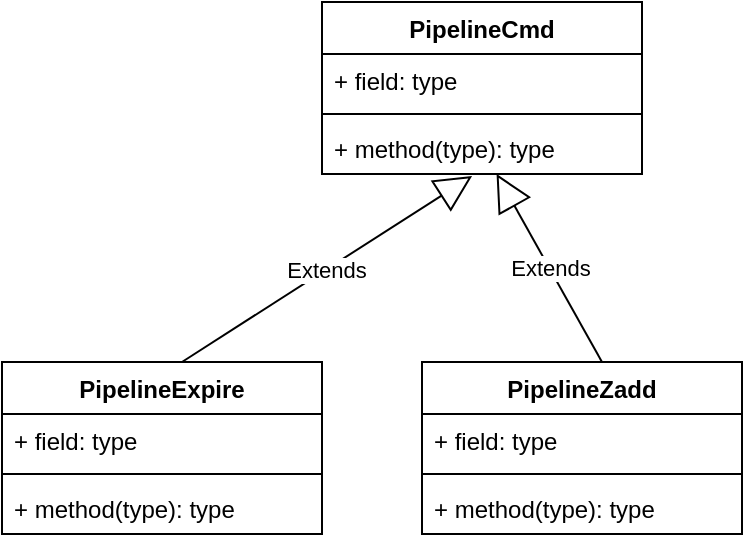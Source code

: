 <mxfile version="13.7.9" type="device"><diagram id="D8SsjBFZjuvEez6KN3KV" name="第 1 页"><mxGraphModel dx="1186" dy="598" grid="1" gridSize="10" guides="1" tooltips="1" connect="1" arrows="1" fold="1" page="1" pageScale="1" pageWidth="3300" pageHeight="4681" math="0" shadow="0"><root><mxCell id="0"/><mxCell id="1" parent="0"/><mxCell id="7MwBRm4dw2ZRjf4PJhwz-1" value="PipelineCmd" style="swimlane;fontStyle=1;align=center;verticalAlign=top;childLayout=stackLayout;horizontal=1;startSize=26;horizontalStack=0;resizeParent=1;resizeParentMax=0;resizeLast=0;collapsible=1;marginBottom=0;" vertex="1" parent="1"><mxGeometry x="420" y="60" width="160" height="86" as="geometry"/></mxCell><mxCell id="7MwBRm4dw2ZRjf4PJhwz-2" value="+ field: type" style="text;strokeColor=none;fillColor=none;align=left;verticalAlign=top;spacingLeft=4;spacingRight=4;overflow=hidden;rotatable=0;points=[[0,0.5],[1,0.5]];portConstraint=eastwest;" vertex="1" parent="7MwBRm4dw2ZRjf4PJhwz-1"><mxGeometry y="26" width="160" height="26" as="geometry"/></mxCell><mxCell id="7MwBRm4dw2ZRjf4PJhwz-3" value="" style="line;strokeWidth=1;fillColor=none;align=left;verticalAlign=middle;spacingTop=-1;spacingLeft=3;spacingRight=3;rotatable=0;labelPosition=right;points=[];portConstraint=eastwest;" vertex="1" parent="7MwBRm4dw2ZRjf4PJhwz-1"><mxGeometry y="52" width="160" height="8" as="geometry"/></mxCell><mxCell id="7MwBRm4dw2ZRjf4PJhwz-4" value="+ method(type): type" style="text;strokeColor=none;fillColor=none;align=left;verticalAlign=top;spacingLeft=4;spacingRight=4;overflow=hidden;rotatable=0;points=[[0,0.5],[1,0.5]];portConstraint=eastwest;" vertex="1" parent="7MwBRm4dw2ZRjf4PJhwz-1"><mxGeometry y="60" width="160" height="26" as="geometry"/></mxCell><mxCell id="7MwBRm4dw2ZRjf4PJhwz-5" value="PipelineExpire" style="swimlane;fontStyle=1;align=center;verticalAlign=top;childLayout=stackLayout;horizontal=1;startSize=26;horizontalStack=0;resizeParent=1;resizeParentMax=0;resizeLast=0;collapsible=1;marginBottom=0;" vertex="1" parent="1"><mxGeometry x="260" y="240" width="160" height="86" as="geometry"/></mxCell><mxCell id="7MwBRm4dw2ZRjf4PJhwz-9" value="Extends" style="endArrow=block;endSize=16;endFill=0;html=1;entryX=0.469;entryY=1.038;entryDx=0;entryDy=0;entryPerimeter=0;" edge="1" parent="7MwBRm4dw2ZRjf4PJhwz-5" target="7MwBRm4dw2ZRjf4PJhwz-4"><mxGeometry width="160" relative="1" as="geometry"><mxPoint x="90" as="sourcePoint"/><mxPoint x="250" as="targetPoint"/></mxGeometry></mxCell><mxCell id="7MwBRm4dw2ZRjf4PJhwz-6" value="+ field: type" style="text;strokeColor=none;fillColor=none;align=left;verticalAlign=top;spacingLeft=4;spacingRight=4;overflow=hidden;rotatable=0;points=[[0,0.5],[1,0.5]];portConstraint=eastwest;" vertex="1" parent="7MwBRm4dw2ZRjf4PJhwz-5"><mxGeometry y="26" width="160" height="26" as="geometry"/></mxCell><mxCell id="7MwBRm4dw2ZRjf4PJhwz-7" value="" style="line;strokeWidth=1;fillColor=none;align=left;verticalAlign=middle;spacingTop=-1;spacingLeft=3;spacingRight=3;rotatable=0;labelPosition=right;points=[];portConstraint=eastwest;" vertex="1" parent="7MwBRm4dw2ZRjf4PJhwz-5"><mxGeometry y="52" width="160" height="8" as="geometry"/></mxCell><mxCell id="7MwBRm4dw2ZRjf4PJhwz-8" value="+ method(type): type" style="text;strokeColor=none;fillColor=none;align=left;verticalAlign=top;spacingLeft=4;spacingRight=4;overflow=hidden;rotatable=0;points=[[0,0.5],[1,0.5]];portConstraint=eastwest;" vertex="1" parent="7MwBRm4dw2ZRjf4PJhwz-5"><mxGeometry y="60" width="160" height="26" as="geometry"/></mxCell><mxCell id="7MwBRm4dw2ZRjf4PJhwz-10" value="PipelineZadd" style="swimlane;fontStyle=1;align=center;verticalAlign=top;childLayout=stackLayout;horizontal=1;startSize=26;horizontalStack=0;resizeParent=1;resizeParentMax=0;resizeLast=0;collapsible=1;marginBottom=0;" vertex="1" parent="1"><mxGeometry x="470" y="240" width="160" height="86" as="geometry"/></mxCell><mxCell id="7MwBRm4dw2ZRjf4PJhwz-14" value="Extends" style="endArrow=block;endSize=16;endFill=0;html=1;" edge="1" parent="7MwBRm4dw2ZRjf4PJhwz-10" target="7MwBRm4dw2ZRjf4PJhwz-4"><mxGeometry width="160" relative="1" as="geometry"><mxPoint x="90" as="sourcePoint"/><mxPoint x="250" as="targetPoint"/></mxGeometry></mxCell><mxCell id="7MwBRm4dw2ZRjf4PJhwz-11" value="+ field: type" style="text;strokeColor=none;fillColor=none;align=left;verticalAlign=top;spacingLeft=4;spacingRight=4;overflow=hidden;rotatable=0;points=[[0,0.5],[1,0.5]];portConstraint=eastwest;" vertex="1" parent="7MwBRm4dw2ZRjf4PJhwz-10"><mxGeometry y="26" width="160" height="26" as="geometry"/></mxCell><mxCell id="7MwBRm4dw2ZRjf4PJhwz-12" value="" style="line;strokeWidth=1;fillColor=none;align=left;verticalAlign=middle;spacingTop=-1;spacingLeft=3;spacingRight=3;rotatable=0;labelPosition=right;points=[];portConstraint=eastwest;" vertex="1" parent="7MwBRm4dw2ZRjf4PJhwz-10"><mxGeometry y="52" width="160" height="8" as="geometry"/></mxCell><mxCell id="7MwBRm4dw2ZRjf4PJhwz-13" value="+ method(type): type" style="text;strokeColor=none;fillColor=none;align=left;verticalAlign=top;spacingLeft=4;spacingRight=4;overflow=hidden;rotatable=0;points=[[0,0.5],[1,0.5]];portConstraint=eastwest;" vertex="1" parent="7MwBRm4dw2ZRjf4PJhwz-10"><mxGeometry y="60" width="160" height="26" as="geometry"/></mxCell></root></mxGraphModel></diagram></mxfile>